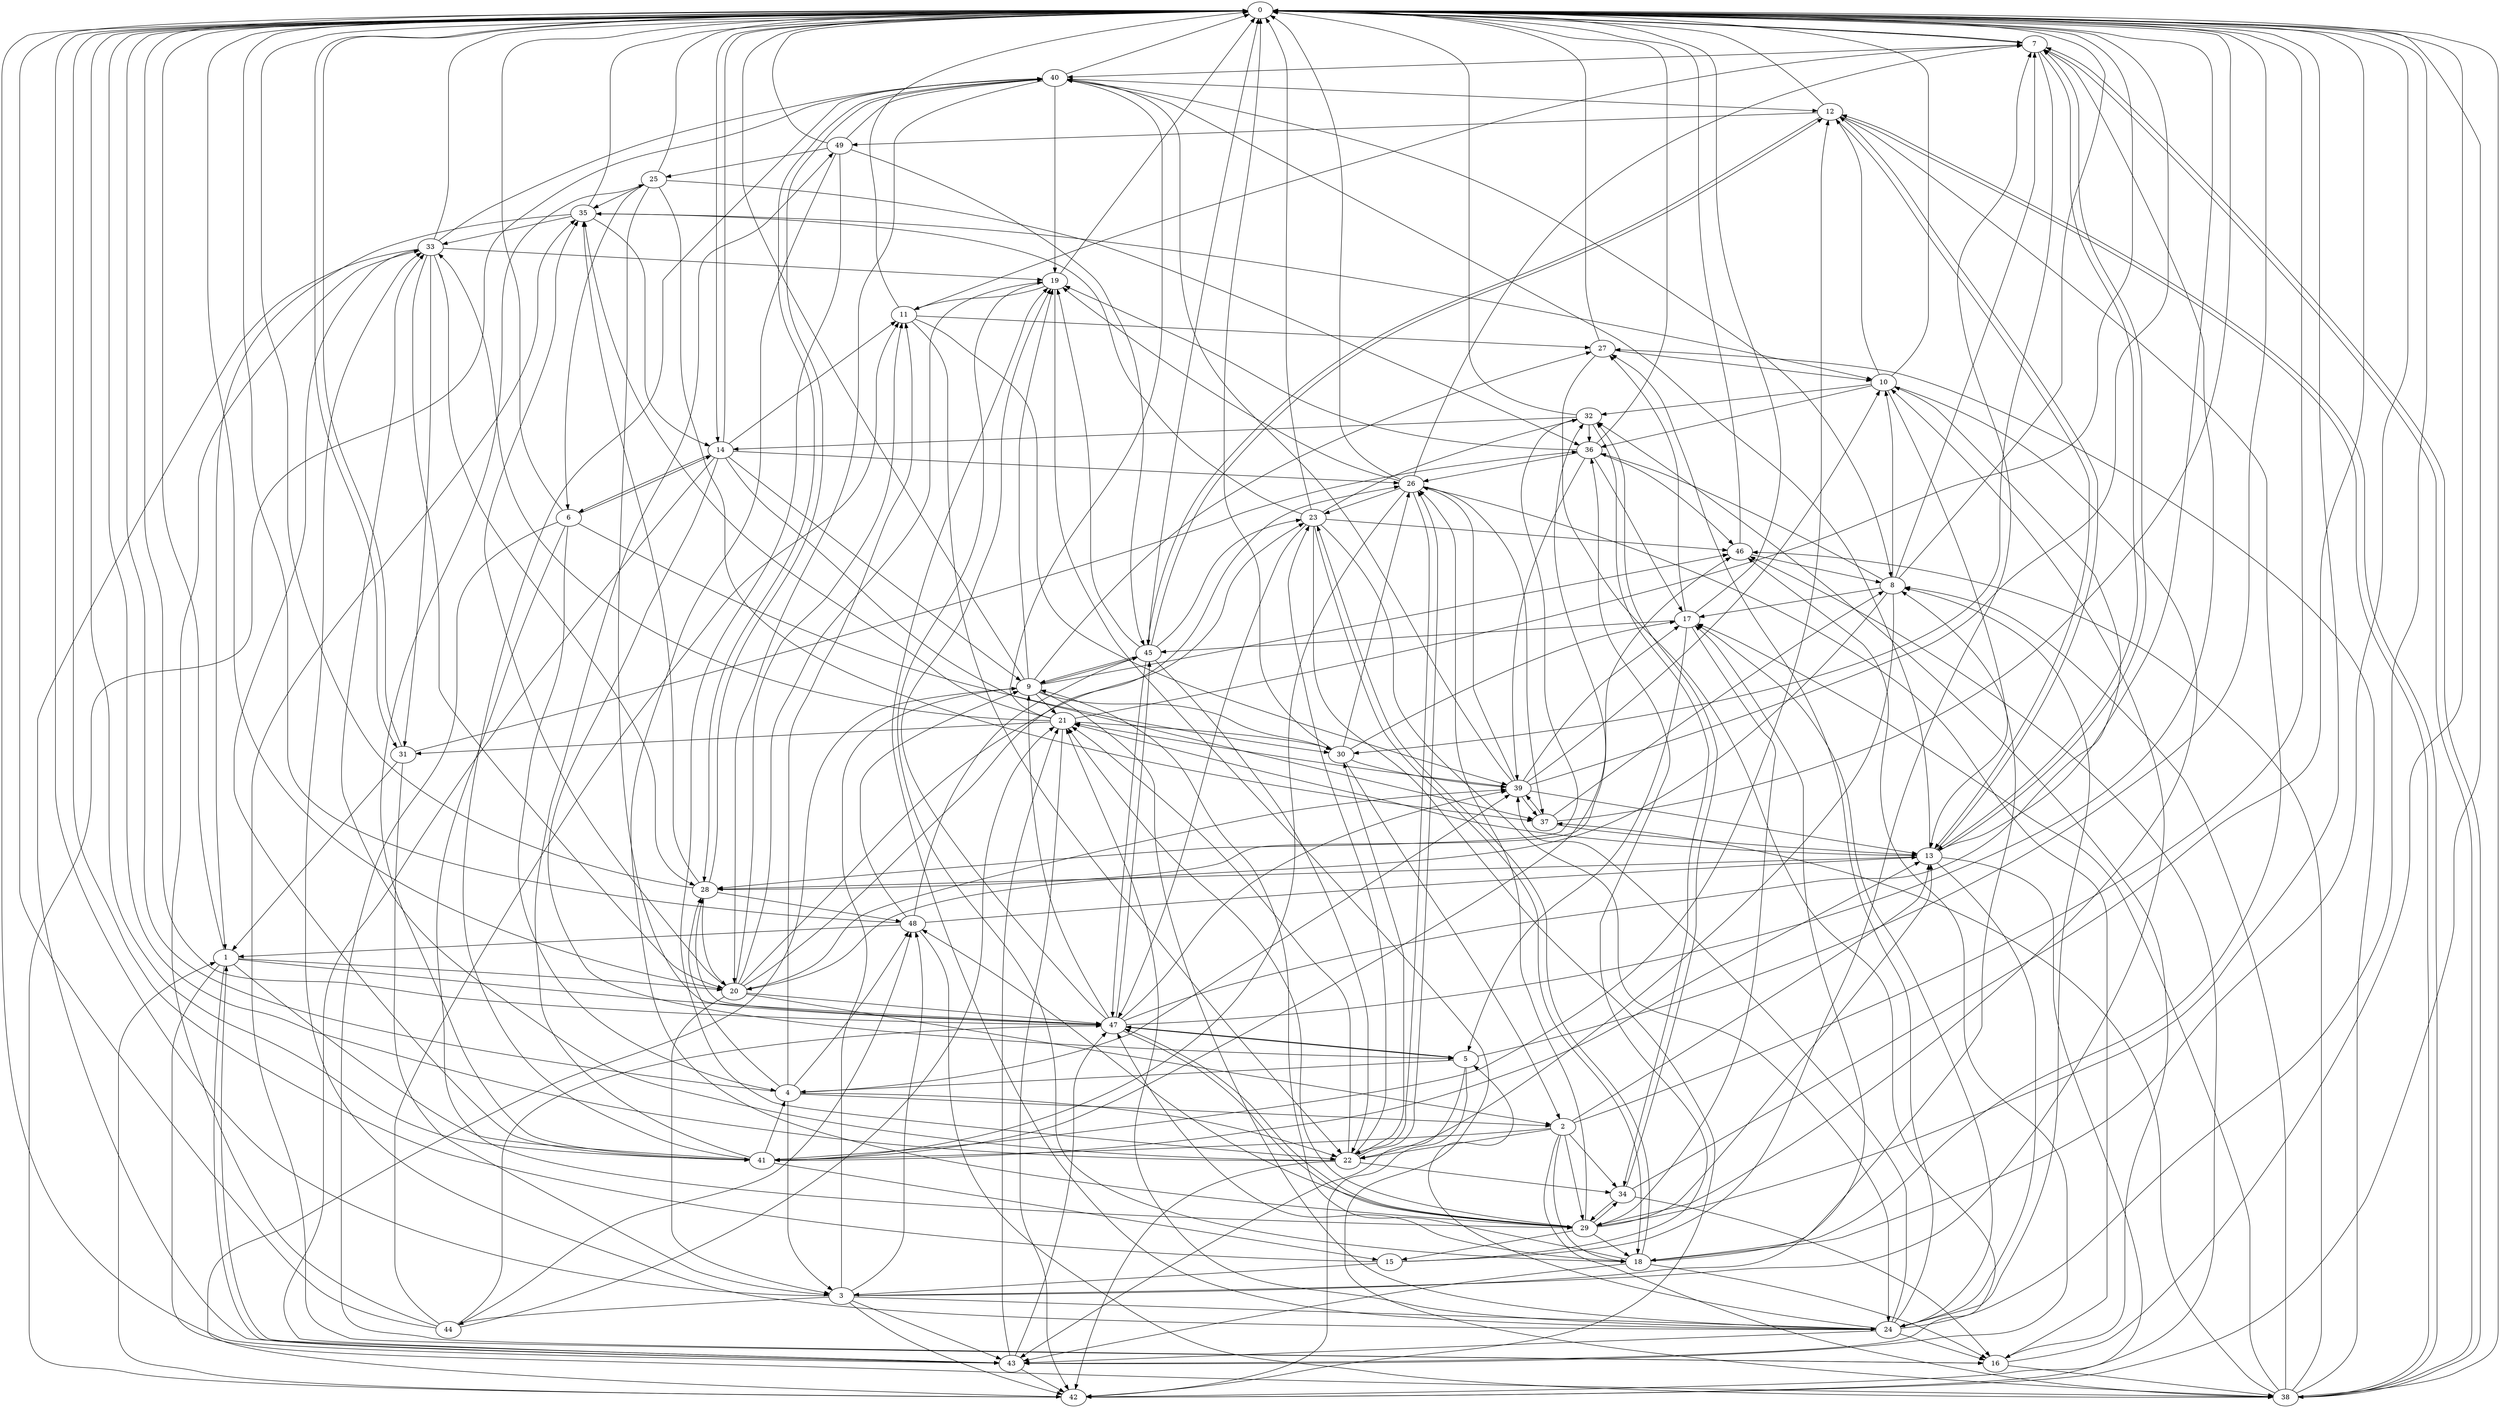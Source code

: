 strict digraph "" {
	0	 [component_delay=3];
	7	 [component_delay=3];
	0 -> 7	 [wire_delay=1];
	14	 [component_delay=3];
	0 -> 14	 [wire_delay=1];
	31	 [component_delay=3];
	0 -> 31	 [wire_delay=1];
	1	 [component_delay=3];
	1 -> 0	 [wire_delay=1];
	20	 [component_delay=3];
	1 -> 20	 [wire_delay=1];
	38	 [component_delay=3];
	1 -> 38	 [wire_delay=1];
	41	 [component_delay=3];
	1 -> 41	 [wire_delay=1];
	43	 [component_delay=3];
	1 -> 43	 [wire_delay=1];
	47	 [component_delay=3];
	1 -> 47	 [wire_delay=1];
	2	 [component_delay=3];
	2 -> 0	 [wire_delay=1];
	13	 [component_delay=3];
	2 -> 13	 [wire_delay=1];
	18	 [component_delay=3];
	2 -> 18	 [wire_delay=1];
	22	 [component_delay=3];
	2 -> 22	 [wire_delay=1];
	29	 [component_delay=3];
	2 -> 29	 [wire_delay=1];
	34	 [component_delay=3];
	2 -> 34	 [wire_delay=1];
	2 -> 38	 [wire_delay=1];
	2 -> 41	 [wire_delay=1];
	3	 [component_delay=3];
	3 -> 0	 [wire_delay=1];
	9	 [component_delay=3];
	3 -> 9	 [wire_delay=1];
	10	 [component_delay=3];
	3 -> 10	 [wire_delay=1];
	17	 [component_delay=3];
	3 -> 17	 [wire_delay=1];
	24	 [component_delay=3];
	3 -> 24	 [wire_delay=1];
	42	 [component_delay=3];
	3 -> 42	 [wire_delay=1];
	3 -> 43	 [wire_delay=1];
	44	 [component_delay=3];
	3 -> 44	 [wire_delay=1];
	48	 [component_delay=3];
	3 -> 48	 [wire_delay=1];
	4	 [component_delay=3];
	4 -> 0	 [wire_delay=1];
	4 -> 2	 [wire_delay=1];
	4 -> 3	 [wire_delay=1];
	11	 [component_delay=3];
	4 -> 11	 [wire_delay=1];
	4 -> 22	 [wire_delay=1];
	28	 [component_delay=3];
	4 -> 28	 [wire_delay=1];
	39	 [component_delay=3];
	4 -> 39	 [wire_delay=1];
	4 -> 48	 [wire_delay=1];
	5	 [component_delay=3];
	5 -> 0	 [wire_delay=1];
	5 -> 4	 [wire_delay=1];
	5 -> 42	 [wire_delay=1];
	5 -> 43	 [wire_delay=1];
	5 -> 47	 [wire_delay=1];
	6	 [component_delay=3];
	6 -> 0	 [wire_delay=1];
	6 -> 4	 [wire_delay=1];
	6 -> 14	 [wire_delay=1];
	16	 [component_delay=3];
	6 -> 16	 [wire_delay=1];
	6 -> 29	 [wire_delay=1];
	30	 [component_delay=3];
	6 -> 30	 [wire_delay=1];
	7 -> 0	 [wire_delay=1];
	7 -> 13	 [wire_delay=1];
	7 -> 30	 [wire_delay=1];
	7 -> 38	 [wire_delay=1];
	40	 [component_delay=3];
	7 -> 40	 [wire_delay=1];
	8	 [component_delay=3];
	8 -> 0	 [wire_delay=1];
	8 -> 7	 [wire_delay=1];
	8 -> 10	 [wire_delay=1];
	8 -> 17	 [wire_delay=1];
	8 -> 20	 [wire_delay=1];
	8 -> 22	 [wire_delay=1];
	36	 [component_delay=3];
	8 -> 36	 [wire_delay=1];
	9 -> 0	 [wire_delay=1];
	19	 [component_delay=3];
	9 -> 19	 [wire_delay=1];
	21	 [component_delay=3];
	9 -> 21	 [wire_delay=1];
	9 -> 24	 [wire_delay=1];
	27	 [component_delay=3];
	9 -> 27	 [wire_delay=1];
	9 -> 30	 [wire_delay=1];
	9 -> 42	 [wire_delay=1];
	45	 [component_delay=3];
	9 -> 45	 [wire_delay=1];
	46	 [component_delay=3];
	9 -> 46	 [wire_delay=1];
	10 -> 0	 [wire_delay=1];
	12	 [component_delay=3];
	10 -> 12	 [wire_delay=1];
	10 -> 13	 [wire_delay=1];
	10 -> 29	 [wire_delay=1];
	32	 [component_delay=3];
	10 -> 32	 [wire_delay=1];
	10 -> 36	 [wire_delay=1];
	11 -> 0	 [wire_delay=1];
	11 -> 7	 [wire_delay=1];
	11 -> 22	 [wire_delay=1];
	11 -> 27	 [wire_delay=1];
	11 -> 39	 [wire_delay=1];
	12 -> 0	 [wire_delay=1];
	12 -> 13	 [wire_delay=1];
	12 -> 18	 [wire_delay=1];
	12 -> 38	 [wire_delay=1];
	12 -> 45	 [wire_delay=1];
	49	 [component_delay=3];
	12 -> 49	 [wire_delay=1];
	13 -> 0	 [wire_delay=1];
	13 -> 7	 [wire_delay=1];
	13 -> 12	 [wire_delay=1];
	13 -> 21	 [wire_delay=1];
	13 -> 24	 [wire_delay=1];
	13 -> 28	 [wire_delay=1];
	13 -> 40	 [wire_delay=1];
	13 -> 42	 [wire_delay=1];
	14 -> 0	 [wire_delay=1];
	14 -> 5	 [wire_delay=1];
	14 -> 6	 [wire_delay=1];
	14 -> 9	 [wire_delay=1];
	14 -> 11	 [wire_delay=1];
	26	 [component_delay=3];
	14 -> 26	 [wire_delay=1];
	37	 [component_delay=3];
	14 -> 37	 [wire_delay=1];
	14 -> 43	 [wire_delay=1];
	15	 [component_delay=3];
	15 -> 0	 [wire_delay=1];
	15 -> 3	 [wire_delay=1];
	15 -> 7	 [wire_delay=1];
	15 -> 36	 [wire_delay=1];
	16 -> 0	 [wire_delay=1];
	16 -> 32	 [wire_delay=1];
	35	 [component_delay=3];
	16 -> 35	 [wire_delay=1];
	16 -> 38	 [wire_delay=1];
	17 -> 0	 [wire_delay=1];
	17 -> 5	 [wire_delay=1];
	17 -> 27	 [wire_delay=1];
	17 -> 29	 [wire_delay=1];
	17 -> 45	 [wire_delay=1];
	18 -> 0	 [wire_delay=1];
	18 -> 8	 [wire_delay=1];
	18 -> 9	 [wire_delay=1];
	18 -> 16	 [wire_delay=1];
	23	 [component_delay=3];
	18 -> 23	 [wire_delay=1];
	18 -> 43	 [wire_delay=1];
	18 -> 47	 [wire_delay=1];
	19 -> 0	 [wire_delay=1];
	19 -> 11	 [wire_delay=1];
	19 -> 18	 [wire_delay=1];
	19 -> 38	 [wire_delay=1];
	20 -> 0	 [wire_delay=1];
	20 -> 2	 [wire_delay=1];
	20 -> 3	 [wire_delay=1];
	20 -> 11	 [wire_delay=1];
	20 -> 19	 [wire_delay=1];
	20 -> 23	 [wire_delay=1];
	20 -> 26	 [wire_delay=1];
	20 -> 35	 [wire_delay=1];
	20 -> 39	 [wire_delay=1];
	20 -> 47	 [wire_delay=1];
	21 -> 0	 [wire_delay=1];
	21 -> 30	 [wire_delay=1];
	21 -> 31	 [wire_delay=1];
	33	 [component_delay=3];
	21 -> 33	 [wire_delay=1];
	21 -> 35	 [wire_delay=1];
	21 -> 40	 [wire_delay=1];
	21 -> 42	 [wire_delay=1];
	22 -> 0	 [wire_delay=1];
	22 -> 21	 [wire_delay=1];
	22 -> 23	 [wire_delay=1];
	22 -> 26	 [wire_delay=1];
	22 -> 30	 [wire_delay=1];
	22 -> 33	 [wire_delay=1];
	22 -> 34	 [wire_delay=1];
	22 -> 42	 [wire_delay=1];
	23 -> 0	 [wire_delay=1];
	23 -> 18	 [wire_delay=1];
	23 -> 24	 [wire_delay=1];
	23 -> 32	 [wire_delay=1];
	23 -> 35	 [wire_delay=1];
	23 -> 42	 [wire_delay=1];
	23 -> 46	 [wire_delay=1];
	23 -> 47	 [wire_delay=1];
	24 -> 0	 [wire_delay=1];
	24 -> 5	 [wire_delay=1];
	24 -> 8	 [wire_delay=1];
	24 -> 16	 [wire_delay=1];
	24 -> 17	 [wire_delay=1];
	24 -> 19	 [wire_delay=1];
	24 -> 21	 [wire_delay=1];
	24 -> 27	 [wire_delay=1];
	24 -> 33	 [wire_delay=1];
	24 -> 39	 [wire_delay=1];
	24 -> 43	 [wire_delay=1];
	25	 [component_delay=3];
	25 -> 0	 [wire_delay=1];
	25 -> 6	 [wire_delay=1];
	25 -> 35	 [wire_delay=1];
	25 -> 36	 [wire_delay=1];
	25 -> 37	 [wire_delay=1];
	25 -> 47	 [wire_delay=1];
	26 -> 0	 [wire_delay=1];
	26 -> 7	 [wire_delay=1];
	26 -> 16	 [wire_delay=1];
	26 -> 19	 [wire_delay=1];
	26 -> 22	 [wire_delay=1];
	26 -> 23	 [wire_delay=1];
	26 -> 37	 [wire_delay=1];
	26 -> 41	 [wire_delay=1];
	27 -> 0	 [wire_delay=1];
	27 -> 10	 [wire_delay=1];
	27 -> 43	 [wire_delay=1];
	28 -> 0	 [wire_delay=1];
	28 -> 20	 [wire_delay=1];
	28 -> 35	 [wire_delay=1];
	28 -> 40	 [wire_delay=1];
	28 -> 46	 [wire_delay=1];
	28 -> 48	 [wire_delay=1];
	29 -> 0	 [wire_delay=1];
	29 -> 13	 [wire_delay=1];
	29 -> 15	 [wire_delay=1];
	29 -> 18	 [wire_delay=1];
	29 -> 21	 [wire_delay=1];
	29 -> 26	 [wire_delay=1];
	29 -> 34	 [wire_delay=1];
	29 -> 47	 [wire_delay=1];
	29 -> 48	 [wire_delay=1];
	30 -> 0	 [wire_delay=1];
	30 -> 2	 [wire_delay=1];
	30 -> 17	 [wire_delay=1];
	30 -> 26	 [wire_delay=1];
	30 -> 39	 [wire_delay=1];
	31 -> 0	 [wire_delay=1];
	31 -> 1	 [wire_delay=1];
	31 -> 3	 [wire_delay=1];
	31 -> 36	 [wire_delay=1];
	32 -> 0	 [wire_delay=1];
	32 -> 14	 [wire_delay=1];
	32 -> 28	 [wire_delay=1];
	32 -> 34	 [wire_delay=1];
	32 -> 36	 [wire_delay=1];
	33 -> 0	 [wire_delay=1];
	33 -> 19	 [wire_delay=1];
	33 -> 20	 [wire_delay=1];
	33 -> 28	 [wire_delay=1];
	33 -> 31	 [wire_delay=1];
	33 -> 40	 [wire_delay=1];
	33 -> 41	 [wire_delay=1];
	33 -> 43	 [wire_delay=1];
	34 -> 0	 [wire_delay=1];
	34 -> 16	 [wire_delay=1];
	34 -> 29	 [wire_delay=1];
	34 -> 32	 [wire_delay=1];
	35 -> 0	 [wire_delay=1];
	35 -> 1	 [wire_delay=1];
	35 -> 10	 [wire_delay=1];
	35 -> 14	 [wire_delay=1];
	35 -> 33	 [wire_delay=1];
	36 -> 0	 [wire_delay=1];
	36 -> 17	 [wire_delay=1];
	36 -> 19	 [wire_delay=1];
	36 -> 26	 [wire_delay=1];
	36 -> 39	 [wire_delay=1];
	36 -> 46	 [wire_delay=1];
	37 -> 0	 [wire_delay=1];
	37 -> 8	 [wire_delay=1];
	37 -> 13	 [wire_delay=1];
	37 -> 39	 [wire_delay=1];
	38 -> 0	 [wire_delay=1];
	38 -> 7	 [wire_delay=1];
	38 -> 8	 [wire_delay=1];
	38 -> 12	 [wire_delay=1];
	38 -> 17	 [wire_delay=1];
	38 -> 27	 [wire_delay=1];
	38 -> 37	 [wire_delay=1];
	38 -> 46	 [wire_delay=1];
	39 -> 0	 [wire_delay=1];
	39 -> 10	 [wire_delay=1];
	39 -> 13	 [wire_delay=1];
	39 -> 17	 [wire_delay=1];
	39 -> 21	 [wire_delay=1];
	39 -> 26	 [wire_delay=1];
	39 -> 37	 [wire_delay=1];
	39 -> 40	 [wire_delay=1];
	40 -> 0	 [wire_delay=1];
	40 -> 8	 [wire_delay=1];
	40 -> 12	 [wire_delay=1];
	40 -> 19	 [wire_delay=1];
	40 -> 20	 [wire_delay=1];
	40 -> 28	 [wire_delay=1];
	41 -> 0	 [wire_delay=1];
	41 -> 4	 [wire_delay=1];
	41 -> 12	 [wire_delay=1];
	41 -> 13	 [wire_delay=1];
	41 -> 15	 [wire_delay=1];
	41 -> 25	 [wire_delay=1];
	41 -> 32	 [wire_delay=1];
	41 -> 40	 [wire_delay=1];
	41 -> 49	 [wire_delay=1];
	42 -> 0	 [wire_delay=1];
	42 -> 1	 [wire_delay=1];
	42 -> 40	 [wire_delay=1];
	42 -> 46	 [wire_delay=1];
	43 -> 0	 [wire_delay=1];
	43 -> 1	 [wire_delay=1];
	43 -> 21	 [wire_delay=1];
	43 -> 42	 [wire_delay=1];
	43 -> 46	 [wire_delay=1];
	43 -> 47	 [wire_delay=1];
	44 -> 0	 [wire_delay=1];
	44 -> 11	 [wire_delay=1];
	44 -> 21	 [wire_delay=1];
	44 -> 33	 [wire_delay=1];
	44 -> 47	 [wire_delay=1];
	44 -> 48	 [wire_delay=1];
	45 -> 0	 [wire_delay=1];
	45 -> 9	 [wire_delay=1];
	45 -> 12	 [wire_delay=1];
	45 -> 19	 [wire_delay=1];
	45 -> 22	 [wire_delay=1];
	45 -> 23	 [wire_delay=1];
	45 -> 47	 [wire_delay=1];
	46 -> 0	 [wire_delay=1];
	46 -> 8	 [wire_delay=1];
	47 -> 0	 [wire_delay=1];
	47 -> 5	 [wire_delay=1];
	47 -> 7	 [wire_delay=1];
	47 -> 9	 [wire_delay=1];
	47 -> 10	 [wire_delay=1];
	47 -> 19	 [wire_delay=1];
	47 -> 28	 [wire_delay=1];
	47 -> 29	 [wire_delay=1];
	47 -> 39	 [wire_delay=1];
	47 -> 45	 [wire_delay=1];
	48 -> 0	 [wire_delay=1];
	48 -> 1	 [wire_delay=1];
	48 -> 9	 [wire_delay=1];
	48 -> 13	 [wire_delay=1];
	48 -> 38	 [wire_delay=1];
	48 -> 45	 [wire_delay=1];
	49 -> 0	 [wire_delay=1];
	49 -> 22	 [wire_delay=1];
	49 -> 25	 [wire_delay=1];
	49 -> 29	 [wire_delay=1];
	49 -> 40	 [wire_delay=1];
	49 -> 45	 [wire_delay=1];
}
